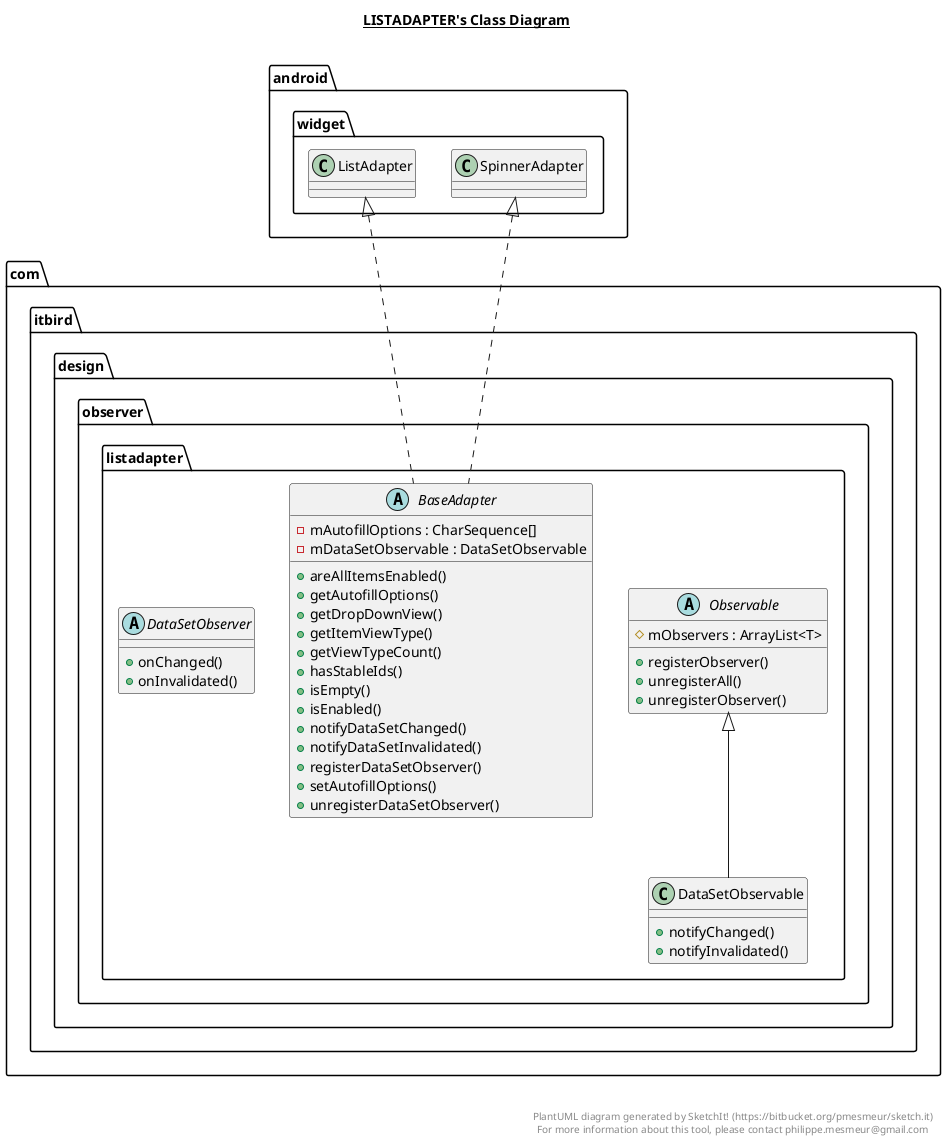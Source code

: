 @startuml

title __LISTADAPTER's Class Diagram__\n

  namespace com.itbird.design {
    namespace observer.listadapter {
      abstract class com.itbird.design.observer.listadapter.BaseAdapter {
          - mAutofillOptions : CharSequence[]
          - mDataSetObservable : DataSetObservable
          + areAllItemsEnabled()
          + getAutofillOptions()
          + getDropDownView()
          + getItemViewType()
          + getViewTypeCount()
          + hasStableIds()
          + isEmpty()
          + isEnabled()
          + notifyDataSetChanged()
          + notifyDataSetInvalidated()
          + registerDataSetObserver()
          + setAutofillOptions()
          + unregisterDataSetObserver()
      }
    }
  }
  

  namespace com.itbird.design {
    namespace observer.listadapter {
      class com.itbird.design.observer.listadapter.DataSetObservable {
          + notifyChanged()
          + notifyInvalidated()
      }
    }
  }
  

  namespace com.itbird.design {
    namespace observer.listadapter {
      abstract class com.itbird.design.observer.listadapter.DataSetObserver {
          + onChanged()
          + onInvalidated()
      }
    }
  }
  

  namespace com.itbird.design {
    namespace observer.listadapter {
      abstract class com.itbird.design.observer.listadapter.Observable {
          # mObservers : ArrayList<T>
          + registerObserver()
          + unregisterAll()
          + unregisterObserver()
      }
    }
  }
  

  com.itbird.design.observer.listadapter.BaseAdapter .up.|> android.widget.ListAdapter
  com.itbird.design.observer.listadapter.BaseAdapter .up.|> android.widget.SpinnerAdapter
  com.itbird.design.observer.listadapter.DataSetObservable -up-|> com.itbird.design.observer.listadapter.Observable


right footer


PlantUML diagram generated by SketchIt! (https://bitbucket.org/pmesmeur/sketch.it)
For more information about this tool, please contact philippe.mesmeur@gmail.com
endfooter

@enduml
